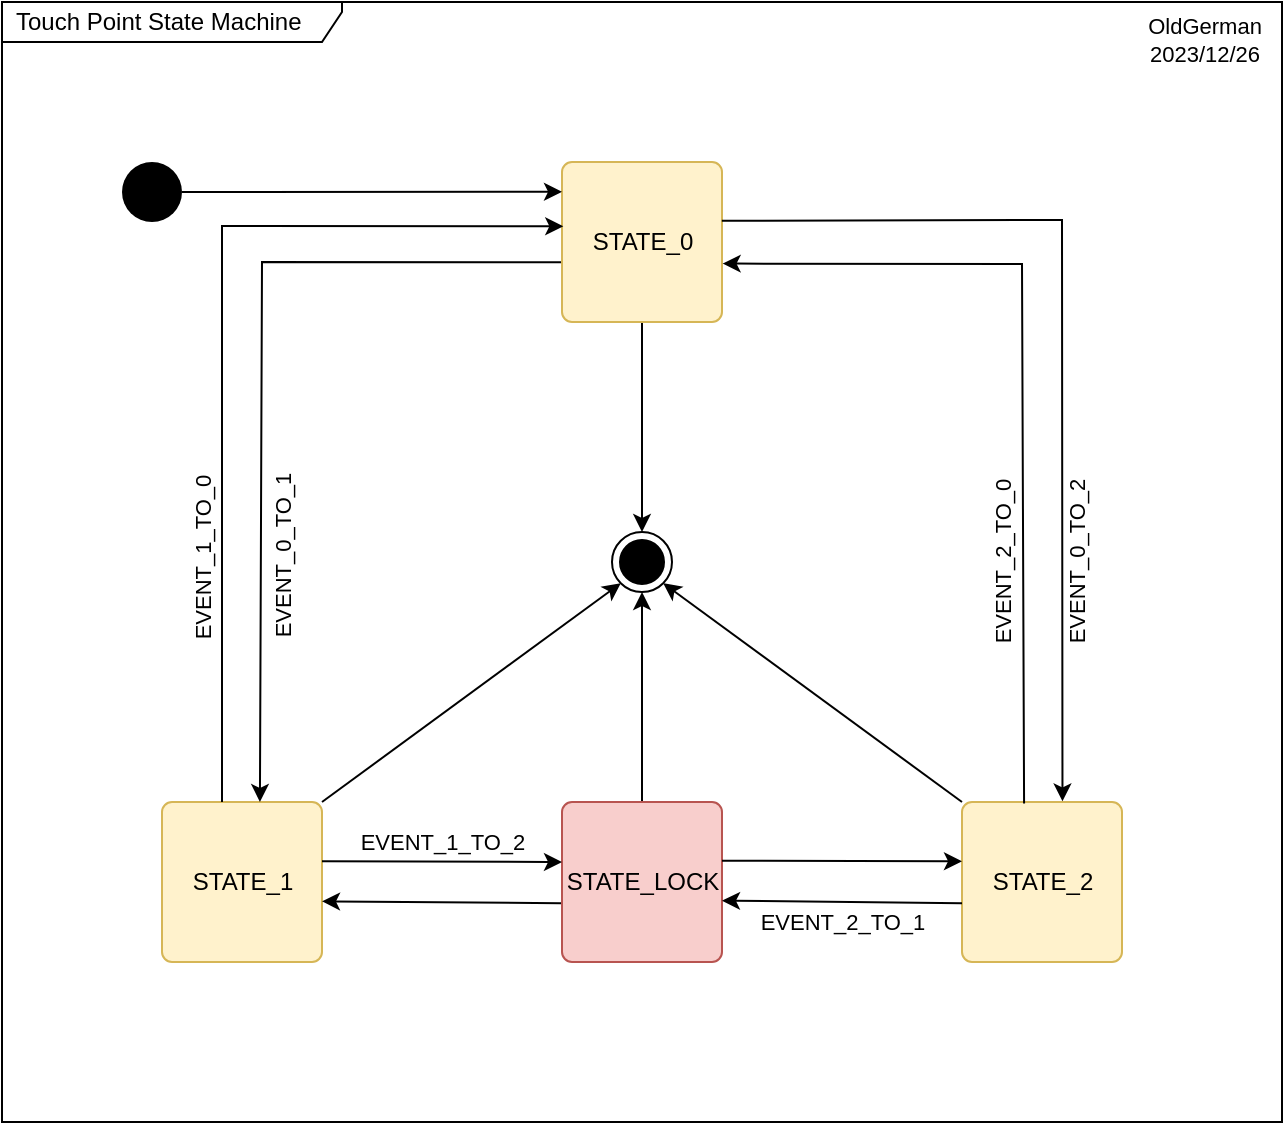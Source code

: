 <mxfile version="22.1.11" type="device">
  <diagram name="第 1 页" id="7n-JgsL3GqZA_iYOYGCY">
    <mxGraphModel dx="1191" dy="736" grid="1" gridSize="10" guides="1" tooltips="1" connect="1" arrows="1" fold="1" page="1" pageScale="1" pageWidth="827" pageHeight="1169" math="0" shadow="0">
      <root>
        <mxCell id="0" />
        <mxCell id="1" parent="0" />
        <mxCell id="UB2ozR0snIsUCI65s1Su-2" value="Touch Point State Machine" style="shape=umlFrame;whiteSpace=wrap;html=1;width=170;height=20;boundedLbl=1;verticalAlign=middle;align=left;spacingLeft=5;fontColor=#000000;fillColor=default;" parent="1" vertex="1">
          <mxGeometry x="80" y="80" width="640" height="560" as="geometry" />
        </mxCell>
        <mxCell id="UB2ozR0snIsUCI65s1Su-62" style="edgeStyle=orthogonalEdgeStyle;rounded=0;orthogonalLoop=1;jettySize=auto;html=1;exitX=0.5;exitY=1;exitDx=0;exitDy=0;entryX=0.5;entryY=0;entryDx=0;entryDy=0;" parent="1" source="UB2ozR0snIsUCI65s1Su-8" target="UB2ozR0snIsUCI65s1Su-17" edge="1">
          <mxGeometry relative="1" as="geometry" />
        </mxCell>
        <mxCell id="UB2ozR0snIsUCI65s1Su-8" value="STATE_0" style="html=1;align=center;verticalAlign=middle;rounded=1;absoluteArcSize=1;arcSize=10;dashed=0;fillColor=#fff2cc;strokeColor=#d6b656;" parent="1" vertex="1">
          <mxGeometry x="360" y="160" width="80" height="80" as="geometry" />
        </mxCell>
        <mxCell id="UB2ozR0snIsUCI65s1Su-64" style="rounded=0;orthogonalLoop=1;jettySize=auto;html=1;exitX=1;exitY=0;exitDx=0;exitDy=0;entryX=0;entryY=1;entryDx=0;entryDy=0;" parent="1" source="UB2ozR0snIsUCI65s1Su-11" target="UB2ozR0snIsUCI65s1Su-17" edge="1">
          <mxGeometry relative="1" as="geometry" />
        </mxCell>
        <mxCell id="UB2ozR0snIsUCI65s1Su-11" value="STATE_1" style="html=1;align=center;verticalAlign=middle;rounded=1;absoluteArcSize=1;arcSize=10;dashed=0;fillColor=#fff2cc;strokeColor=#d6b656;" parent="1" vertex="1">
          <mxGeometry x="160" y="480" width="80" height="80" as="geometry" />
        </mxCell>
        <mxCell id="UB2ozR0snIsUCI65s1Su-65" style="rounded=0;orthogonalLoop=1;jettySize=auto;html=1;exitX=0;exitY=0;exitDx=0;exitDy=0;entryX=1;entryY=1;entryDx=0;entryDy=0;" parent="1" source="UB2ozR0snIsUCI65s1Su-14" target="UB2ozR0snIsUCI65s1Su-17" edge="1">
          <mxGeometry relative="1" as="geometry" />
        </mxCell>
        <mxCell id="UB2ozR0snIsUCI65s1Su-14" value="STATE_2" style="html=1;align=center;verticalAlign=middle;rounded=1;absoluteArcSize=1;arcSize=10;dashed=0;fillColor=#fff2cc;strokeColor=#d6b656;" parent="1" vertex="1">
          <mxGeometry x="560" y="480" width="80" height="80" as="geometry" />
        </mxCell>
        <UserObject label="" id="UB2ozR0snIsUCI65s1Su-17">
          <mxCell style="ellipse;html=1;shape=endState;fillColor=#000000;strokeColor=#000000;" parent="1" vertex="1">
            <mxGeometry x="385" y="345" width="30" height="30" as="geometry" />
          </mxCell>
        </UserObject>
        <mxCell id="UB2ozR0snIsUCI65s1Su-21" style="rounded=0;orthogonalLoop=1;jettySize=auto;html=1;exitX=1;exitY=0.5;exitDx=0;exitDy=0;" parent="1" source="UB2ozR0snIsUCI65s1Su-22" edge="1">
          <mxGeometry relative="1" as="geometry">
            <mxPoint x="180" y="174.89" as="sourcePoint" />
            <mxPoint x="360" y="174.89" as="targetPoint" />
          </mxGeometry>
        </mxCell>
        <mxCell id="UB2ozR0snIsUCI65s1Su-22" value="" style="ellipse;fillColor=#000000;strokeColor=none;" parent="1" vertex="1">
          <mxGeometry x="140" y="160" width="30" height="30" as="geometry" />
        </mxCell>
        <mxCell id="UB2ozR0snIsUCI65s1Su-30" style="rounded=0;orthogonalLoop=1;jettySize=auto;html=1;entryX=1;entryY=0.5;entryDx=0;entryDy=0;exitX=-0.003;exitY=0.633;exitDx=0;exitDy=0;exitPerimeter=0;" parent="1" source="UB2ozR0snIsUCI65s1Su-35" edge="1">
          <mxGeometry relative="1" as="geometry">
            <mxPoint x="560" y="529.67" as="sourcePoint" />
            <mxPoint x="240" y="529.67" as="targetPoint" />
          </mxGeometry>
        </mxCell>
        <mxCell id="UB2ozR0snIsUCI65s1Su-34" style="rounded=0;orthogonalLoop=1;jettySize=auto;html=1;exitX=0.25;exitY=0;exitDx=0;exitDy=0;entryX=0.008;entryY=0.402;entryDx=0;entryDy=0;entryPerimeter=0;" parent="1" target="UB2ozR0snIsUCI65s1Su-8" edge="1">
          <mxGeometry relative="1" as="geometry">
            <mxPoint x="190" y="480" as="sourcePoint" />
            <mxPoint x="370" y="195" as="targetPoint" />
            <Array as="points">
              <mxPoint x="190" y="192" />
            </Array>
          </mxGeometry>
        </mxCell>
        <mxCell id="UB2ozR0snIsUCI65s1Su-63" style="edgeStyle=orthogonalEdgeStyle;rounded=0;orthogonalLoop=1;jettySize=auto;html=1;exitX=0.5;exitY=0;exitDx=0;exitDy=0;entryX=0.5;entryY=1;entryDx=0;entryDy=0;" parent="1" source="UB2ozR0snIsUCI65s1Su-35" target="UB2ozR0snIsUCI65s1Su-17" edge="1">
          <mxGeometry relative="1" as="geometry" />
        </mxCell>
        <mxCell id="UB2ozR0snIsUCI65s1Su-35" value="STATE_LOCK" style="html=1;align=center;verticalAlign=middle;rounded=1;absoluteArcSize=1;arcSize=10;dashed=0;fillColor=#f8cecc;strokeColor=#b85450;" parent="1" vertex="1">
          <mxGeometry x="360" y="480" width="80" height="80" as="geometry" />
        </mxCell>
        <mxCell id="UB2ozR0snIsUCI65s1Su-36" style="rounded=0;orthogonalLoop=1;jettySize=auto;html=1;exitX=0;exitY=0.5;exitDx=0;exitDy=0;" parent="1" edge="1">
          <mxGeometry relative="1" as="geometry">
            <mxPoint x="240" y="509.67" as="sourcePoint" />
            <mxPoint x="360" y="510" as="targetPoint" />
          </mxGeometry>
        </mxCell>
        <mxCell id="UB2ozR0snIsUCI65s1Su-37" style="rounded=0;orthogonalLoop=1;jettySize=auto;html=1;exitX=0.999;exitY=0.367;exitDx=0;exitDy=0;entryX=0.628;entryY=-0.004;entryDx=0;entryDy=0;entryPerimeter=0;exitPerimeter=0;" parent="1" source="UB2ozR0snIsUCI65s1Su-8" target="UB2ozR0snIsUCI65s1Su-14" edge="1">
          <mxGeometry relative="1" as="geometry">
            <mxPoint x="520" y="440" as="sourcePoint" />
            <mxPoint x="691" y="152" as="targetPoint" />
            <Array as="points">
              <mxPoint x="610" y="189" />
            </Array>
          </mxGeometry>
        </mxCell>
        <mxCell id="UB2ozR0snIsUCI65s1Su-38" value="" style="endArrow=classic;html=1;rounded=0;entryX=1.004;entryY=0.635;entryDx=0;entryDy=0;entryPerimeter=0;exitX=0.388;exitY=0.009;exitDx=0;exitDy=0;exitPerimeter=0;" parent="1" source="UB2ozR0snIsUCI65s1Su-14" target="UB2ozR0snIsUCI65s1Su-8" edge="1">
          <mxGeometry width="50" height="50" relative="1" as="geometry">
            <mxPoint x="590" y="210" as="sourcePoint" />
            <mxPoint x="330" y="340" as="targetPoint" />
            <Array as="points">
              <mxPoint x="590" y="211" />
            </Array>
          </mxGeometry>
        </mxCell>
        <mxCell id="UB2ozR0snIsUCI65s1Su-39" value="" style="endArrow=classic;html=1;rounded=0;entryX=0.606;entryY=0.015;entryDx=0;entryDy=0;entryPerimeter=0;exitX=-0.006;exitY=0.627;exitDx=0;exitDy=0;exitPerimeter=0;" parent="1" source="UB2ozR0snIsUCI65s1Su-8" edge="1">
          <mxGeometry width="50" height="50" relative="1" as="geometry">
            <mxPoint x="360.0" y="208" as="sourcePoint" />
            <mxPoint x="208.96" y="480.0" as="targetPoint" />
            <Array as="points">
              <mxPoint x="210" y="210" />
            </Array>
          </mxGeometry>
        </mxCell>
        <mxCell id="UB2ozR0snIsUCI65s1Su-45" style="rounded=0;orthogonalLoop=1;jettySize=auto;html=1;entryX=1;entryY=0.5;entryDx=0;entryDy=0;exitX=-0.003;exitY=0.633;exitDx=0;exitDy=0;exitPerimeter=0;" parent="1" edge="1">
          <mxGeometry relative="1" as="geometry">
            <mxPoint x="560" y="530.66" as="sourcePoint" />
            <mxPoint x="440" y="529.33" as="targetPoint" />
          </mxGeometry>
        </mxCell>
        <mxCell id="UB2ozR0snIsUCI65s1Su-46" style="rounded=0;orthogonalLoop=1;jettySize=auto;html=1;exitX=0;exitY=0.5;exitDx=0;exitDy=0;" parent="1" edge="1">
          <mxGeometry relative="1" as="geometry">
            <mxPoint x="440" y="509.33" as="sourcePoint" />
            <mxPoint x="560" y="509.66" as="targetPoint" />
          </mxGeometry>
        </mxCell>
        <mxCell id="UB2ozR0snIsUCI65s1Su-50" value="EVENT_2_TO_1" style="edgeLabel;html=1;align=center;verticalAlign=middle;resizable=0;points=[];" parent="1" vertex="1" connectable="0">
          <mxGeometry x="500" y="540" as="geometry" />
        </mxCell>
        <mxCell id="UB2ozR0snIsUCI65s1Su-51" value="EVENT_1_TO_2" style="edgeLabel;html=1;align=center;verticalAlign=middle;resizable=0;points=[];" parent="1" vertex="1" connectable="0">
          <mxGeometry x="300" y="500" as="geometry" />
        </mxCell>
        <mxCell id="UB2ozR0snIsUCI65s1Su-52" value="EVENT_1_TO_0" style="edgeLabel;html=1;align=center;verticalAlign=middle;resizable=0;points=[];rotation=-90;" parent="1" vertex="1" connectable="0">
          <mxGeometry x="194" y="340" as="geometry">
            <mxPoint x="-18" y="-14" as="offset" />
          </mxGeometry>
        </mxCell>
        <mxCell id="UB2ozR0snIsUCI65s1Su-54" value="EVENT_2_TO_0" style="edgeLabel;html=1;align=center;verticalAlign=middle;resizable=0;points=[];rotation=-90;" parent="1" vertex="1" connectable="0">
          <mxGeometry x="580" y="360" as="geometry" />
        </mxCell>
        <mxCell id="UB2ozR0snIsUCI65s1Su-55" value="EVENT_0_TO_1" style="edgeLabel;html=1;align=center;verticalAlign=middle;resizable=0;points=[];rotation=-90;" parent="1" vertex="1" connectable="0">
          <mxGeometry x="234" y="339" as="geometry">
            <mxPoint x="-18" y="-14" as="offset" />
          </mxGeometry>
        </mxCell>
        <mxCell id="UB2ozR0snIsUCI65s1Su-56" value="EVENT_0_TO_2" style="edgeLabel;html=1;align=center;verticalAlign=middle;resizable=0;points=[];rotation=-90;" parent="1" vertex="1" connectable="0">
          <mxGeometry x="621" y="364" as="geometry">
            <mxPoint x="4.0" y="-4" as="offset" />
          </mxGeometry>
        </mxCell>
        <mxCell id="UB2ozR0snIsUCI65s1Su-69" value="OldGerman&lt;br&gt;2023/12/26" style="edgeLabel;html=1;align=center;verticalAlign=middle;resizable=0;points=[];" parent="1" vertex="1" connectable="0">
          <mxGeometry x="710" y="110" as="geometry">
            <mxPoint x="-29" y="-11" as="offset" />
          </mxGeometry>
        </mxCell>
      </root>
    </mxGraphModel>
  </diagram>
</mxfile>
